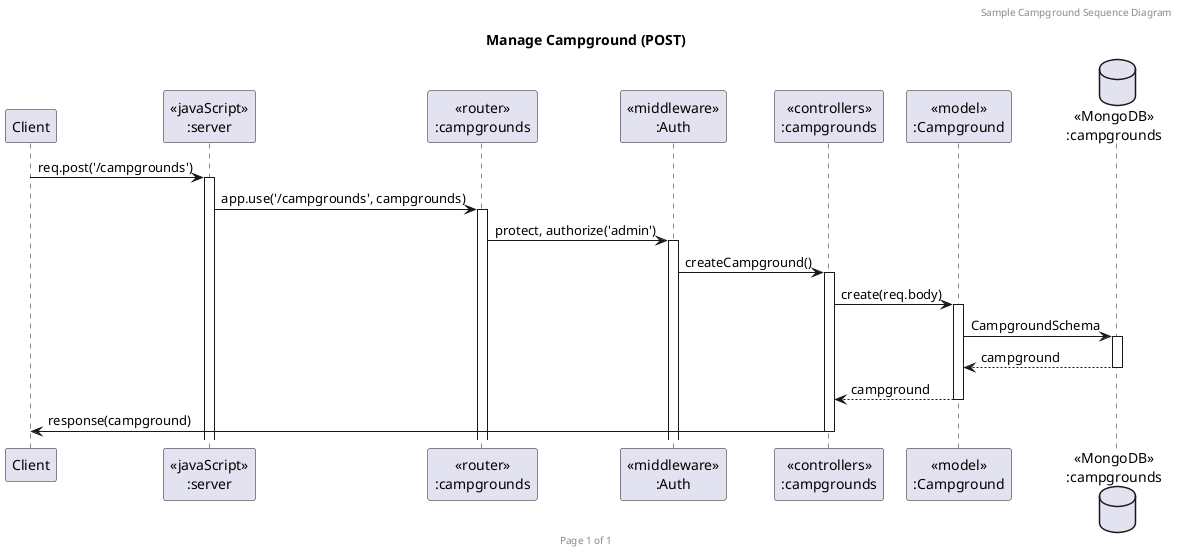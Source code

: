 @startuml Manage Campground (POST)

header Sample Campground Sequence Diagram
footer Page %page% of %lastpage%
title "Manage Campground (POST)"

participant "Client" as client
participant "<<javaScript>>\n:server" as server
participant "<<router>>\n:campgrounds" as routerCampgrounds
participant "<<middleware>>\n:Auth" as AuthMiddleware
participant "<<controllers>>\n:campgrounds" as controllersCampgrounds
participant "<<model>>\n:Campground" as modelCampground
database "<<MongoDB>>\n:campgrounds" as CampgroundsDatabase

client->server ++: req.post('/campgrounds')
server->routerCampgrounds ++: app.use('/campgrounds', campgrounds)
routerCampgrounds -> AuthMiddleware ++: protect, authorize('admin')
AuthMiddleware -> controllersCampgrounds ++: createCampground()
controllersCampgrounds->modelCampground ++: create(req.body)
modelCampground ->CampgroundsDatabase ++: CampgroundSchema
CampgroundsDatabase --> modelCampground --: campground
controllersCampgrounds <-- modelCampground --: campground
controllersCampgrounds->client --: response(campground)

@enduml
